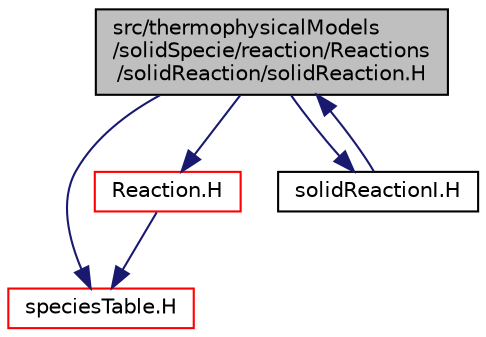 digraph "src/thermophysicalModels/solidSpecie/reaction/Reactions/solidReaction/solidReaction.H"
{
  bgcolor="transparent";
  edge [fontname="Helvetica",fontsize="10",labelfontname="Helvetica",labelfontsize="10"];
  node [fontname="Helvetica",fontsize="10",shape=record];
  Node1 [label="src/thermophysicalModels\l/solidSpecie/reaction/Reactions\l/solidReaction/solidReaction.H",height=0.2,width=0.4,color="black", fillcolor="grey75", style="filled", fontcolor="black"];
  Node1 -> Node2 [color="midnightblue",fontsize="10",style="solid",fontname="Helvetica"];
  Node2 [label="speciesTable.H",height=0.2,width=0.4,color="red",URL="$a10537.html"];
  Node1 -> Node3 [color="midnightblue",fontsize="10",style="solid",fontname="Helvetica"];
  Node3 [label="Reaction.H",height=0.2,width=0.4,color="red",URL="$a10528.html"];
  Node3 -> Node2 [color="midnightblue",fontsize="10",style="solid",fontname="Helvetica"];
  Node1 -> Node4 [color="midnightblue",fontsize="10",style="solid",fontname="Helvetica"];
  Node4 [label="solidReactionI.H",height=0.2,width=0.4,color="black",URL="$a10442.html"];
  Node4 -> Node1 [color="midnightblue",fontsize="10",style="solid",fontname="Helvetica"];
}
